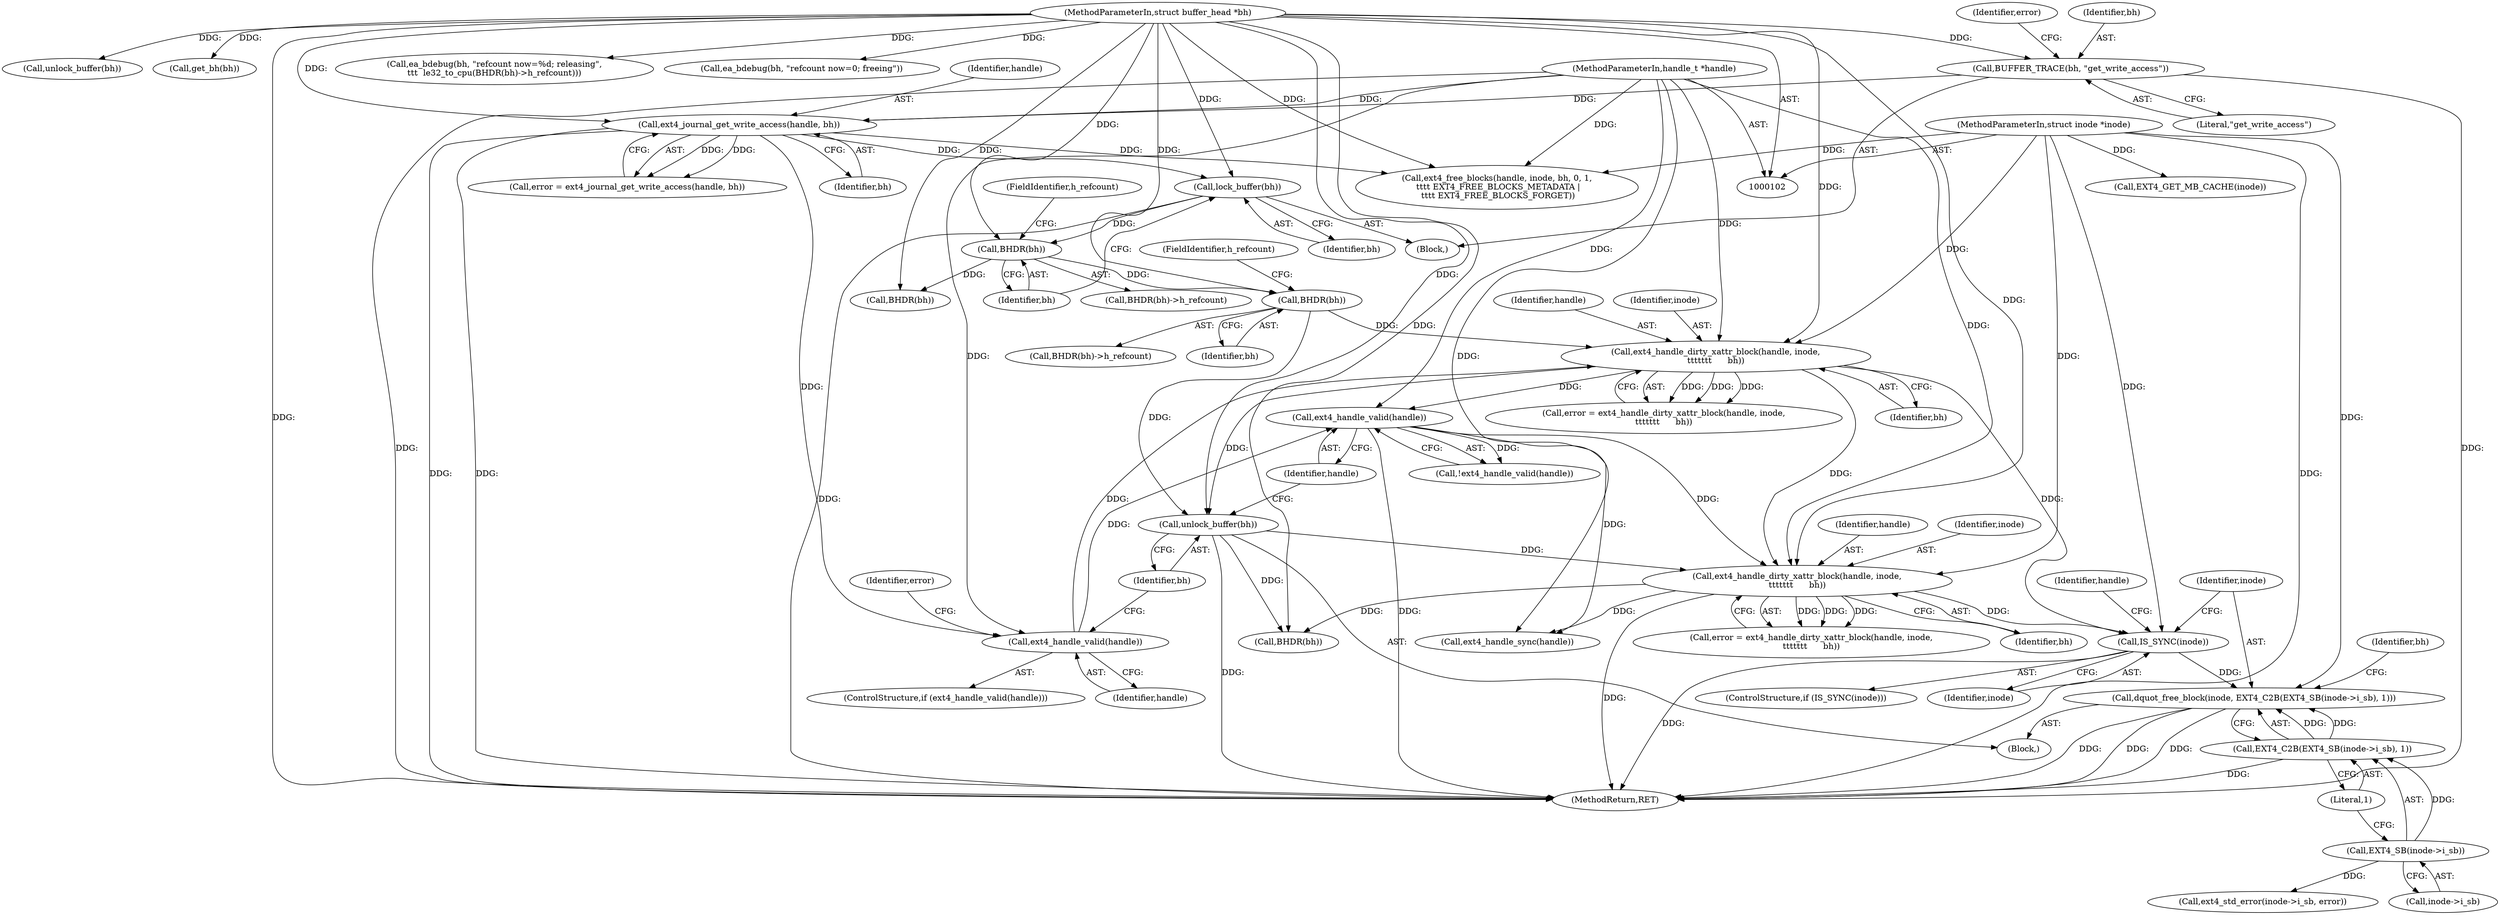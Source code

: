 digraph "0_linux_82939d7999dfc1f1998c4b1c12e2f19edbdff272_9@API" {
"1000200" [label="(Call,dquot_free_block(inode, EXT4_C2B(EXT4_SB(inode->i_sb), 1)))"];
"1000196" [label="(Call,IS_SYNC(inode))"];
"1000179" [label="(Call,ext4_handle_dirty_xattr_block(handle, inode,\n\t\t\t\t\t\t\t      bh))"];
"1000175" [label="(Call,ext4_handle_valid(handle))"];
"1000116" [label="(Call,ext4_journal_get_write_access(handle, bh))"];
"1000103" [label="(MethodParameterIn,handle_t *handle)"];
"1000111" [label="(Call,BUFFER_TRACE(bh, \"get_write_access\"))"];
"1000105" [label="(MethodParameterIn,struct buffer_head *bh)"];
"1000104" [label="(MethodParameterIn,struct inode *inode)"];
"1000169" [label="(Call,BHDR(bh))"];
"1000127" [label="(Call,BHDR(bh))"];
"1000122" [label="(Call,lock_buffer(bh))"];
"1000191" [label="(Call,ext4_handle_dirty_xattr_block(handle, inode,\n\t\t\t\t\t\t\t      bh))"];
"1000187" [label="(Call,ext4_handle_valid(handle))"];
"1000183" [label="(Call,unlock_buffer(bh))"];
"1000202" [label="(Call,EXT4_C2B(EXT4_SB(inode->i_sb), 1))"];
"1000203" [label="(Call,EXT4_SB(inode->i_sb))"];
"1000165" [label="(Block,)"];
"1000213" [label="(Call,BHDR(bh))"];
"1000200" [label="(Call,dquot_free_block(inode, EXT4_C2B(EXT4_SB(inode->i_sb), 1)))"];
"1000104" [label="(MethodParameterIn,struct inode *inode)"];
"1000180" [label="(Identifier,handle)"];
"1000105" [label="(MethodParameterIn,struct buffer_head *bh)"];
"1000113" [label="(Literal,\"get_write_access\")"];
"1000116" [label="(Call,ext4_journal_get_write_access(handle, bh))"];
"1000126" [label="(Call,BHDR(bh)->h_refcount)"];
"1000145" [label="(Call,EXT4_GET_MB_CACHE(inode))"];
"1000194" [label="(Identifier,bh)"];
"1000153" [label="(Call,unlock_buffer(bh))"];
"1000171" [label="(FieldIdentifier,h_refcount)"];
"1000176" [label="(Identifier,handle)"];
"1000181" [label="(Identifier,inode)"];
"1000177" [label="(Call,error = ext4_handle_dirty_xattr_block(handle, inode,\n\t\t\t\t\t\t\t      bh))"];
"1000179" [label="(Call,ext4_handle_dirty_xattr_block(handle, inode,\n\t\t\t\t\t\t\t      bh))"];
"1000198" [label="(Call,ext4_handle_sync(handle))"];
"1000191" [label="(Call,ext4_handle_dirty_xattr_block(handle, inode,\n\t\t\t\t\t\t\t      bh))"];
"1000103" [label="(MethodParameterIn,handle_t *handle)"];
"1000170" [label="(Identifier,bh)"];
"1000138" [label="(Call,BHDR(bh))"];
"1000169" [label="(Call,BHDR(bh))"];
"1000201" [label="(Identifier,inode)"];
"1000129" [label="(FieldIdentifier,h_refcount)"];
"1000189" [label="(Call,error = ext4_handle_dirty_xattr_block(handle, inode,\n\t\t\t\t\t\t\t      bh))"];
"1000187" [label="(Call,ext4_handle_valid(handle))"];
"1000174" [label="(ControlStructure,if (ext4_handle_valid(handle)))"];
"1000155" [label="(Call,ext4_free_blocks(handle, inode, bh, 0, 1,\n \t\t\t\t EXT4_FREE_BLOCKS_METADATA |\n \t\t\t\t EXT4_FREE_BLOCKS_FORGET))"];
"1000127" [label="(Call,BHDR(bh))"];
"1000178" [label="(Identifier,error)"];
"1000123" [label="(Identifier,bh)"];
"1000186" [label="(Call,!ext4_handle_valid(handle))"];
"1000111" [label="(Call,BUFFER_TRACE(bh, \"get_write_access\"))"];
"1000151" [label="(Call,get_bh(bh))"];
"1000192" [label="(Identifier,handle)"];
"1000196" [label="(Call,IS_SYNC(inode))"];
"1000168" [label="(Call,BHDR(bh)->h_refcount)"];
"1000117" [label="(Identifier,handle)"];
"1000106" [label="(Block,)"];
"1000128" [label="(Identifier,bh)"];
"1000217" [label="(Call,ext4_std_error(inode->i_sb, error))"];
"1000175" [label="(Call,ext4_handle_valid(handle))"];
"1000188" [label="(Identifier,handle)"];
"1000207" [label="(Literal,1)"];
"1000202" [label="(Call,EXT4_C2B(EXT4_SB(inode->i_sb), 1))"];
"1000209" [label="(Identifier,bh)"];
"1000197" [label="(Identifier,inode)"];
"1000122" [label="(Call,lock_buffer(bh))"];
"1000199" [label="(Identifier,handle)"];
"1000193" [label="(Identifier,inode)"];
"1000182" [label="(Identifier,bh)"];
"1000114" [label="(Call,error = ext4_journal_get_write_access(handle, bh))"];
"1000208" [label="(Call,ea_bdebug(bh, \"refcount now=%d; releasing\",\n\t\t\t  le32_to_cpu(BHDR(bh)->h_refcount)))"];
"1000112" [label="(Identifier,bh)"];
"1000184" [label="(Identifier,bh)"];
"1000195" [label="(ControlStructure,if (IS_SYNC(inode)))"];
"1000115" [label="(Identifier,error)"];
"1000203" [label="(Call,EXT4_SB(inode->i_sb))"];
"1000141" [label="(Call,ea_bdebug(bh, \"refcount now=0; freeing\"))"];
"1000118" [label="(Identifier,bh)"];
"1000204" [label="(Call,inode->i_sb)"];
"1000183" [label="(Call,unlock_buffer(bh))"];
"1000223" [label="(MethodReturn,RET)"];
"1000200" -> "1000165"  [label="AST: "];
"1000200" -> "1000202"  [label="CFG: "];
"1000201" -> "1000200"  [label="AST: "];
"1000202" -> "1000200"  [label="AST: "];
"1000209" -> "1000200"  [label="CFG: "];
"1000200" -> "1000223"  [label="DDG: "];
"1000200" -> "1000223"  [label="DDG: "];
"1000200" -> "1000223"  [label="DDG: "];
"1000196" -> "1000200"  [label="DDG: "];
"1000104" -> "1000200"  [label="DDG: "];
"1000202" -> "1000200"  [label="DDG: "];
"1000202" -> "1000200"  [label="DDG: "];
"1000196" -> "1000195"  [label="AST: "];
"1000196" -> "1000197"  [label="CFG: "];
"1000197" -> "1000196"  [label="AST: "];
"1000199" -> "1000196"  [label="CFG: "];
"1000201" -> "1000196"  [label="CFG: "];
"1000196" -> "1000223"  [label="DDG: "];
"1000179" -> "1000196"  [label="DDG: "];
"1000191" -> "1000196"  [label="DDG: "];
"1000104" -> "1000196"  [label="DDG: "];
"1000179" -> "1000177"  [label="AST: "];
"1000179" -> "1000182"  [label="CFG: "];
"1000180" -> "1000179"  [label="AST: "];
"1000181" -> "1000179"  [label="AST: "];
"1000182" -> "1000179"  [label="AST: "];
"1000177" -> "1000179"  [label="CFG: "];
"1000179" -> "1000177"  [label="DDG: "];
"1000179" -> "1000177"  [label="DDG: "];
"1000179" -> "1000177"  [label="DDG: "];
"1000175" -> "1000179"  [label="DDG: "];
"1000103" -> "1000179"  [label="DDG: "];
"1000104" -> "1000179"  [label="DDG: "];
"1000169" -> "1000179"  [label="DDG: "];
"1000105" -> "1000179"  [label="DDG: "];
"1000179" -> "1000183"  [label="DDG: "];
"1000179" -> "1000187"  [label="DDG: "];
"1000179" -> "1000191"  [label="DDG: "];
"1000175" -> "1000174"  [label="AST: "];
"1000175" -> "1000176"  [label="CFG: "];
"1000176" -> "1000175"  [label="AST: "];
"1000178" -> "1000175"  [label="CFG: "];
"1000184" -> "1000175"  [label="CFG: "];
"1000116" -> "1000175"  [label="DDG: "];
"1000103" -> "1000175"  [label="DDG: "];
"1000175" -> "1000187"  [label="DDG: "];
"1000116" -> "1000114"  [label="AST: "];
"1000116" -> "1000118"  [label="CFG: "];
"1000117" -> "1000116"  [label="AST: "];
"1000118" -> "1000116"  [label="AST: "];
"1000114" -> "1000116"  [label="CFG: "];
"1000116" -> "1000223"  [label="DDG: "];
"1000116" -> "1000223"  [label="DDG: "];
"1000116" -> "1000114"  [label="DDG: "];
"1000116" -> "1000114"  [label="DDG: "];
"1000103" -> "1000116"  [label="DDG: "];
"1000111" -> "1000116"  [label="DDG: "];
"1000105" -> "1000116"  [label="DDG: "];
"1000116" -> "1000122"  [label="DDG: "];
"1000116" -> "1000155"  [label="DDG: "];
"1000103" -> "1000102"  [label="AST: "];
"1000103" -> "1000223"  [label="DDG: "];
"1000103" -> "1000155"  [label="DDG: "];
"1000103" -> "1000187"  [label="DDG: "];
"1000103" -> "1000191"  [label="DDG: "];
"1000103" -> "1000198"  [label="DDG: "];
"1000111" -> "1000106"  [label="AST: "];
"1000111" -> "1000113"  [label="CFG: "];
"1000112" -> "1000111"  [label="AST: "];
"1000113" -> "1000111"  [label="AST: "];
"1000115" -> "1000111"  [label="CFG: "];
"1000111" -> "1000223"  [label="DDG: "];
"1000105" -> "1000111"  [label="DDG: "];
"1000105" -> "1000102"  [label="AST: "];
"1000105" -> "1000223"  [label="DDG: "];
"1000105" -> "1000122"  [label="DDG: "];
"1000105" -> "1000127"  [label="DDG: "];
"1000105" -> "1000138"  [label="DDG: "];
"1000105" -> "1000141"  [label="DDG: "];
"1000105" -> "1000151"  [label="DDG: "];
"1000105" -> "1000153"  [label="DDG: "];
"1000105" -> "1000155"  [label="DDG: "];
"1000105" -> "1000169"  [label="DDG: "];
"1000105" -> "1000183"  [label="DDG: "];
"1000105" -> "1000191"  [label="DDG: "];
"1000105" -> "1000208"  [label="DDG: "];
"1000105" -> "1000213"  [label="DDG: "];
"1000104" -> "1000102"  [label="AST: "];
"1000104" -> "1000223"  [label="DDG: "];
"1000104" -> "1000145"  [label="DDG: "];
"1000104" -> "1000155"  [label="DDG: "];
"1000104" -> "1000191"  [label="DDG: "];
"1000169" -> "1000168"  [label="AST: "];
"1000169" -> "1000170"  [label="CFG: "];
"1000170" -> "1000169"  [label="AST: "];
"1000171" -> "1000169"  [label="CFG: "];
"1000127" -> "1000169"  [label="DDG: "];
"1000169" -> "1000183"  [label="DDG: "];
"1000127" -> "1000126"  [label="AST: "];
"1000127" -> "1000128"  [label="CFG: "];
"1000128" -> "1000127"  [label="AST: "];
"1000129" -> "1000127"  [label="CFG: "];
"1000122" -> "1000127"  [label="DDG: "];
"1000127" -> "1000138"  [label="DDG: "];
"1000122" -> "1000106"  [label="AST: "];
"1000122" -> "1000123"  [label="CFG: "];
"1000123" -> "1000122"  [label="AST: "];
"1000128" -> "1000122"  [label="CFG: "];
"1000122" -> "1000223"  [label="DDG: "];
"1000191" -> "1000189"  [label="AST: "];
"1000191" -> "1000194"  [label="CFG: "];
"1000192" -> "1000191"  [label="AST: "];
"1000193" -> "1000191"  [label="AST: "];
"1000194" -> "1000191"  [label="AST: "];
"1000189" -> "1000191"  [label="CFG: "];
"1000191" -> "1000223"  [label="DDG: "];
"1000191" -> "1000189"  [label="DDG: "];
"1000191" -> "1000189"  [label="DDG: "];
"1000191" -> "1000189"  [label="DDG: "];
"1000187" -> "1000191"  [label="DDG: "];
"1000183" -> "1000191"  [label="DDG: "];
"1000191" -> "1000198"  [label="DDG: "];
"1000191" -> "1000213"  [label="DDG: "];
"1000187" -> "1000186"  [label="AST: "];
"1000187" -> "1000188"  [label="CFG: "];
"1000188" -> "1000187"  [label="AST: "];
"1000186" -> "1000187"  [label="CFG: "];
"1000187" -> "1000223"  [label="DDG: "];
"1000187" -> "1000186"  [label="DDG: "];
"1000187" -> "1000198"  [label="DDG: "];
"1000183" -> "1000165"  [label="AST: "];
"1000183" -> "1000184"  [label="CFG: "];
"1000184" -> "1000183"  [label="AST: "];
"1000188" -> "1000183"  [label="CFG: "];
"1000183" -> "1000223"  [label="DDG: "];
"1000183" -> "1000213"  [label="DDG: "];
"1000202" -> "1000207"  [label="CFG: "];
"1000203" -> "1000202"  [label="AST: "];
"1000207" -> "1000202"  [label="AST: "];
"1000202" -> "1000223"  [label="DDG: "];
"1000203" -> "1000202"  [label="DDG: "];
"1000203" -> "1000204"  [label="CFG: "];
"1000204" -> "1000203"  [label="AST: "];
"1000207" -> "1000203"  [label="CFG: "];
"1000203" -> "1000217"  [label="DDG: "];
}
